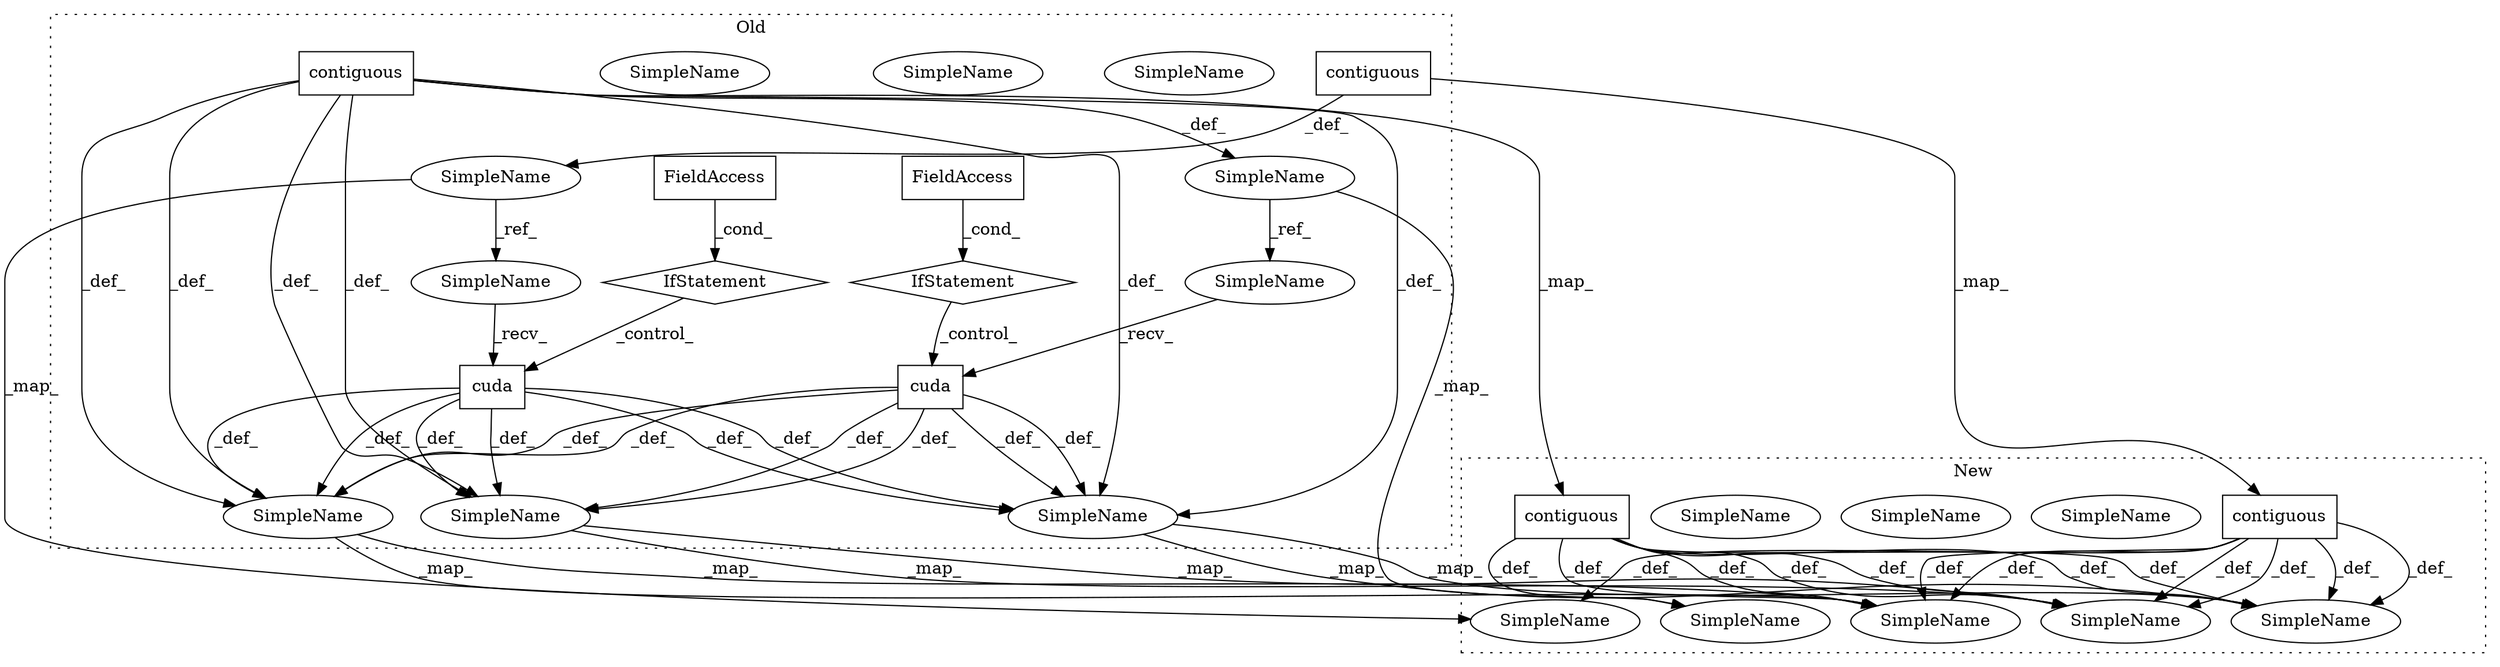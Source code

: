 digraph G {
subgraph cluster0 {
1 [label="contiguous" a="32" s="4281" l="12" shape="box"];
3 [label="cuda" a="32" s="4316" l="6" shape="box"];
4 [label="IfStatement" a="25" s="4311" l="3" shape="diamond"];
5 [label="FieldAccess" a="22" s="4303" l="8" shape="box"];
6 [label="SimpleName" a="42" s="4412" l="8" shape="ellipse"];
9 [label="SimpleName" a="42" s="4412" l="8" shape="ellipse"];
10 [label="SimpleName" a="42" s="4250" l="1" shape="ellipse"];
12 [label="SimpleName" a="42" s="4478" l="1" shape="ellipse"];
15 [label="SimpleName" a="42" s="4478" l="1" shape="ellipse"];
16 [label="SimpleName" a="42" s="4381" l="9" shape="ellipse"];
19 [label="SimpleName" a="42" s="4381" l="9" shape="ellipse"];
20 [label="cuda" a="32" s="4233" l="6" shape="box"];
21 [label="IfStatement" a="25" s="4228" l="3" shape="diamond"];
22 [label="FieldAccess" a="22" s="4220" l="8" shape="box"];
24 [label="contiguous" a="32" s="4198" l="12" shape="box"];
25 [label="SimpleName" a="42" s="4167" l="1" shape="ellipse"];
27 [label="SimpleName" a="42" s="4231" l="1" shape="ellipse"];
28 [label="SimpleName" a="42" s="4314" l="1" shape="ellipse"];
label = "Old";
style="dotted";
}
subgraph cluster1 {
2 [label="contiguous" a="32" s="4176" l="12" shape="box"];
7 [label="SimpleName" a="42" s="4284" l="8" shape="ellipse"];
8 [label="SimpleName" a="42" s="4284" l="8" shape="ellipse"];
11 [label="SimpleName" a="42" s="4154" l="1" shape="ellipse"];
13 [label="SimpleName" a="42" s="4350" l="1" shape="ellipse"];
14 [label="SimpleName" a="42" s="4350" l="1" shape="ellipse"];
17 [label="SimpleName" a="42" s="4253" l="9" shape="ellipse"];
18 [label="SimpleName" a="42" s="4253" l="9" shape="ellipse"];
23 [label="contiguous" a="32" s="4125" l="12" shape="box"];
26 [label="SimpleName" a="42" s="4103" l="1" shape="ellipse"];
label = "New";
style="dotted";
}
1 -> 15 [label="_def_"];
1 -> 19 [label="_def_"];
1 -> 2 [label="_map_"];
1 -> 10 [label="_def_"];
1 -> 9 [label="_def_"];
1 -> 9 [label="_def_"];
1 -> 19 [label="_def_"];
1 -> 15 [label="_def_"];
2 -> 8 [label="_def_"];
2 -> 14 [label="_def_"];
2 -> 18 [label="_def_"];
2 -> 18 [label="_def_"];
2 -> 8 [label="_def_"];
2 -> 14 [label="_def_"];
2 -> 11 [label="_def_"];
3 -> 19 [label="_def_"];
3 -> 15 [label="_def_"];
3 -> 9 [label="_def_"];
3 -> 19 [label="_def_"];
3 -> 15 [label="_def_"];
3 -> 9 [label="_def_"];
4 -> 3 [label="_control_"];
5 -> 4 [label="_cond_"];
9 -> 8 [label="_map_"];
9 -> 8 [label="_map_"];
10 -> 11 [label="_map_"];
10 -> 28 [label="_ref_"];
15 -> 14 [label="_map_"];
15 -> 14 [label="_map_"];
19 -> 18 [label="_map_"];
19 -> 18 [label="_map_"];
20 -> 15 [label="_def_"];
20 -> 19 [label="_def_"];
20 -> 9 [label="_def_"];
20 -> 9 [label="_def_"];
20 -> 15 [label="_def_"];
20 -> 19 [label="_def_"];
21 -> 20 [label="_control_"];
22 -> 21 [label="_cond_"];
23 -> 8 [label="_def_"];
23 -> 8 [label="_def_"];
23 -> 18 [label="_def_"];
23 -> 18 [label="_def_"];
23 -> 14 [label="_def_"];
23 -> 26 [label="_def_"];
23 -> 14 [label="_def_"];
24 -> 23 [label="_map_"];
24 -> 25 [label="_def_"];
25 -> 27 [label="_ref_"];
25 -> 26 [label="_map_"];
27 -> 20 [label="_recv_"];
28 -> 3 [label="_recv_"];
}